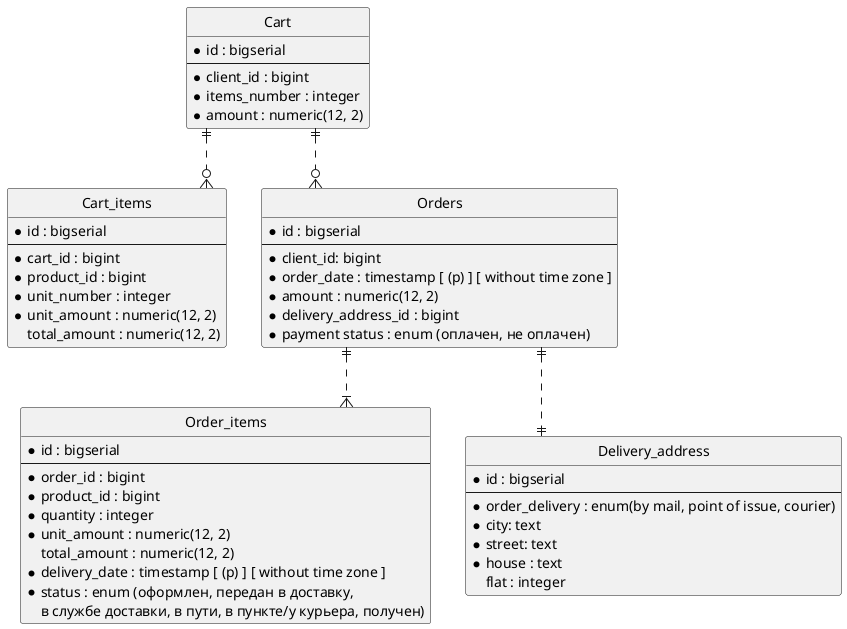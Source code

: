 @startuml
' hide the spot
hide circle

' avoid problems with angled crows feet
skinparam linetype ortho

entity "Cart" {
  *id : bigserial
  --
  *client_id : bigint
  *items_number : integer
  *amount : numeric(12, 2)
}

entity "Cart_items" {
  *id : bigserial
  --
  *cart_id : bigint
  *product_id : bigint
  *unit_number : integer
  *unit_amount : numeric(12, 2)
  total_amount : numeric(12, 2)
}

entity "Orders" {
  *id : bigserial
  --
  *client_id: bigint
  *order_date : timestamp [ (p) ] [ without time zone ]
  *amount : numeric(12, 2)
  *delivery_address_id : bigint
  *payment status : enum (оплачен, не оплачен)
}

entity "Order_items" {
  *id : bigserial
  --
  *order_id : bigint
  *product_id : bigint
  *quantity : integer
  *unit_amount : numeric(12, 2)
  total_amount : numeric(12, 2)
  *delivery_date : timestamp [ (p) ] [ without time zone ]
  *status : enum (оформлен, передан в доставку,
                 в службе доставки, в пути, в пункте/у курьера, получен)
}

entity "Delivery_address" {
  *id : bigserial
  --
  *order_delivery : enum(by mail, point of issue, courier)
  *city: text
  *street: text
  *house : text
  flat : integer
}


Cart||..o{ Cart_items
Cart||..o{ Orders
Orders||..|{ Order_items
Orders||..|| Delivery_address

@enduml
